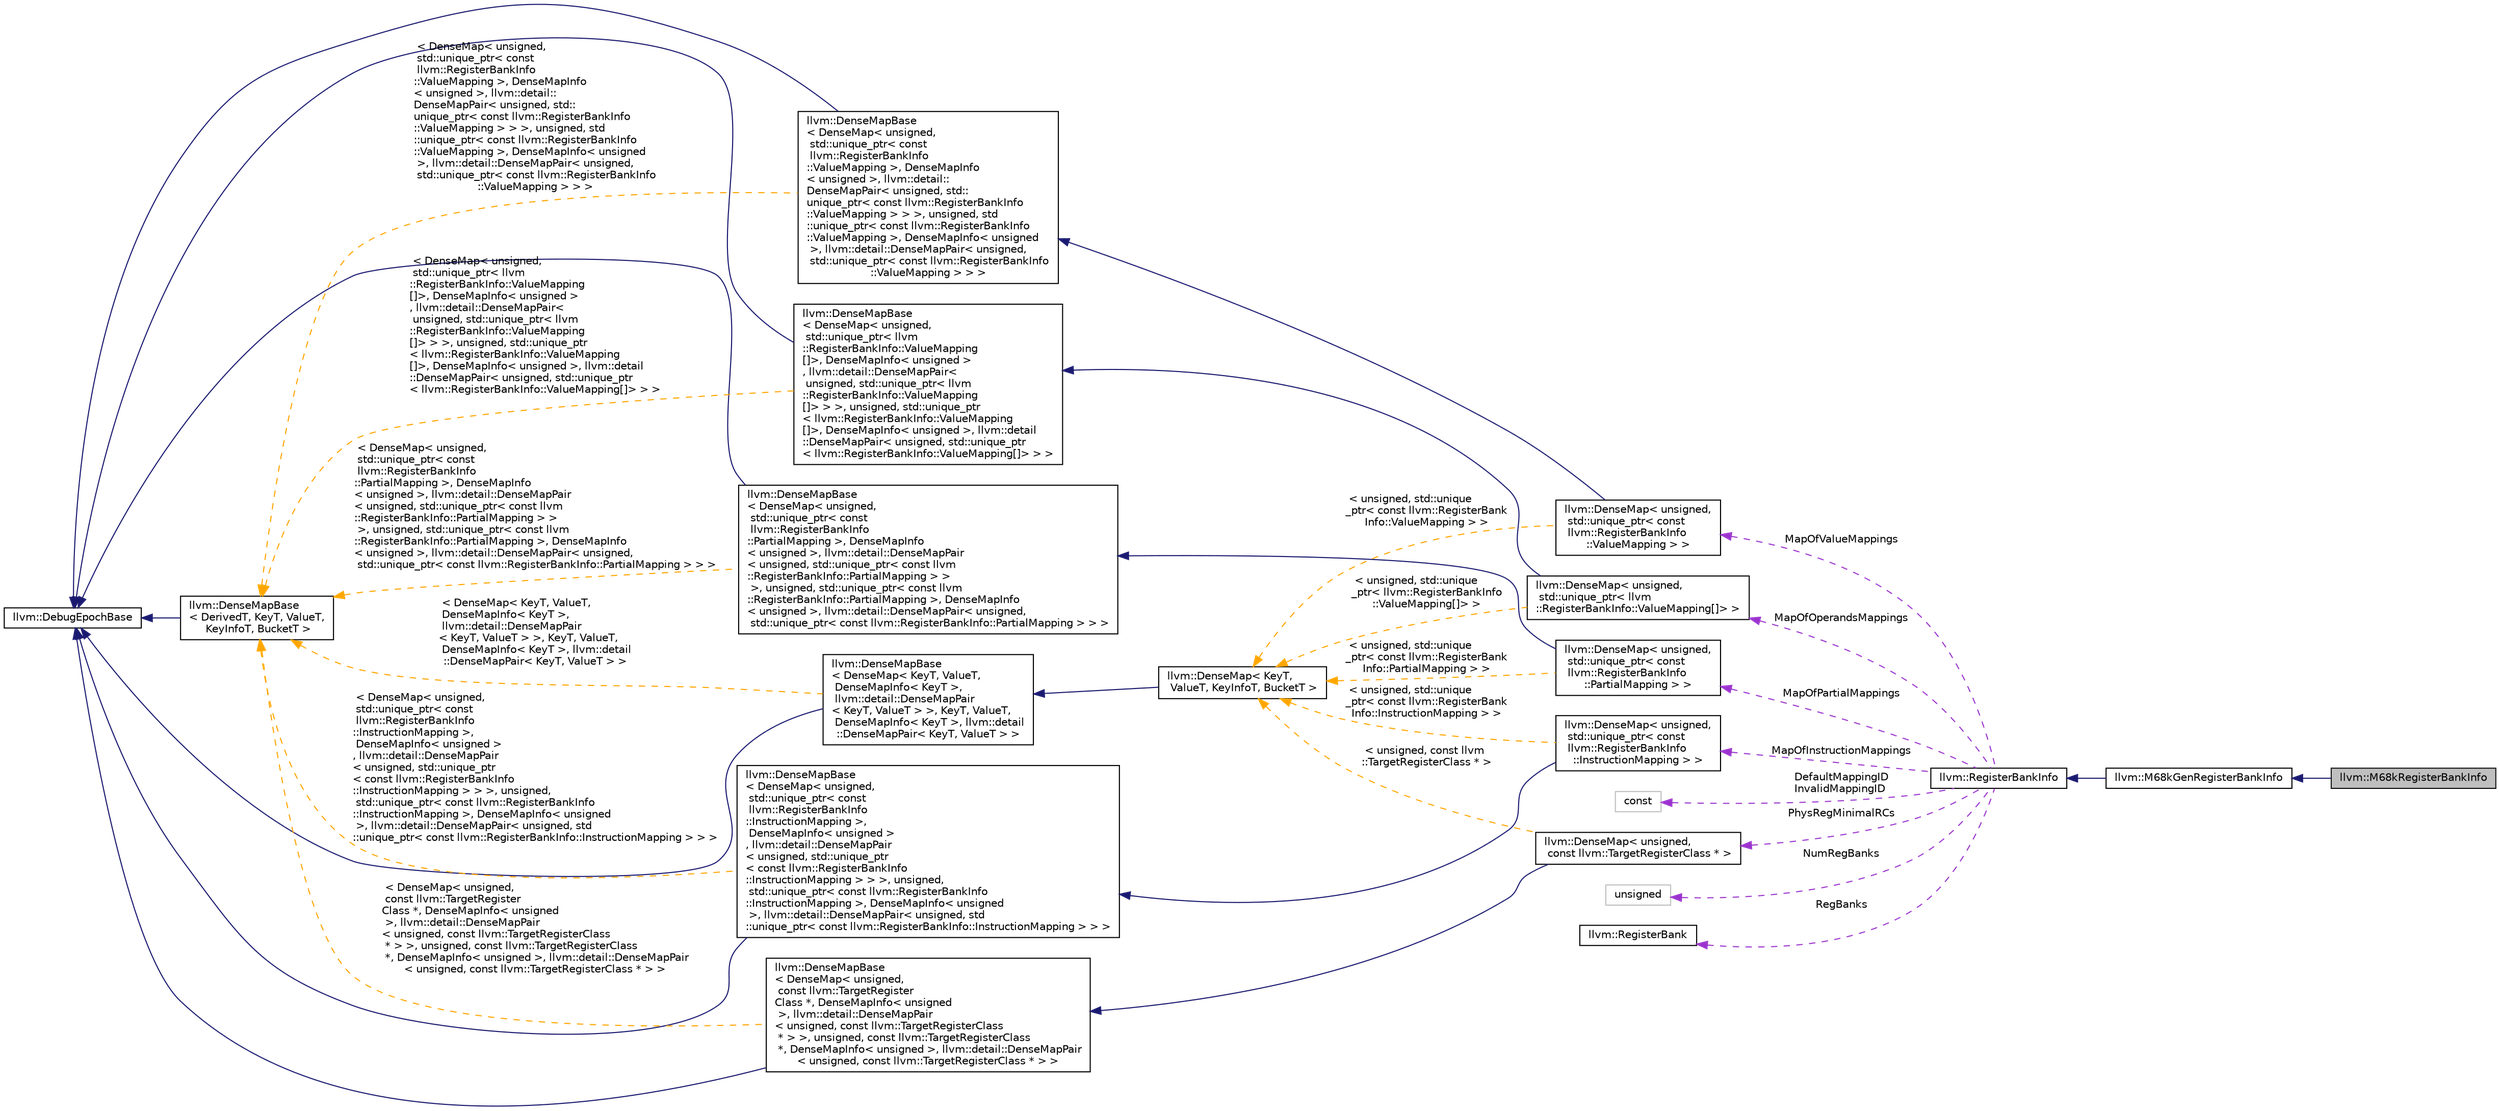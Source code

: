 digraph "llvm::M68kRegisterBankInfo"
{
 // LATEX_PDF_SIZE
  bgcolor="transparent";
  edge [fontname="Helvetica",fontsize="10",labelfontname="Helvetica",labelfontsize="10"];
  node [fontname="Helvetica",fontsize="10",shape=record];
  rankdir="LR";
  Node1 [label="llvm::M68kRegisterBankInfo",height=0.2,width=0.4,color="black", fillcolor="grey75", style="filled", fontcolor="black",tooltip="This class provides the information for the target register banks."];
  Node2 -> Node1 [dir="back",color="midnightblue",fontsize="10",style="solid",fontname="Helvetica"];
  Node2 [label="llvm::M68kGenRegisterBankInfo",height=0.2,width=0.4,color="black",URL="$classllvm_1_1M68kGenRegisterBankInfo.html",tooltip=" "];
  Node3 -> Node2 [dir="back",color="midnightblue",fontsize="10",style="solid",fontname="Helvetica"];
  Node3 [label="llvm::RegisterBankInfo",height=0.2,width=0.4,color="black",URL="$classllvm_1_1RegisterBankInfo.html",tooltip="Holds all the information related to register banks."];
  Node4 -> Node3 [dir="back",color="darkorchid3",fontsize="10",style="dashed",label=" MapOfValueMappings" ,fontname="Helvetica"];
  Node4 [label="llvm::DenseMap\< unsigned,\l std::unique_ptr\< const\l llvm::RegisterBankInfo\l::ValueMapping \> \>",height=0.2,width=0.4,color="black",URL="$classllvm_1_1DenseMap.html",tooltip=" "];
  Node5 -> Node4 [dir="back",color="midnightblue",fontsize="10",style="solid",fontname="Helvetica"];
  Node5 [label="llvm::DenseMapBase\l\< DenseMap\< unsigned,\l std::unique_ptr\< const\l llvm::RegisterBankInfo\l::ValueMapping \>, DenseMapInfo\l\< unsigned \>, llvm::detail::\lDenseMapPair\< unsigned, std::\lunique_ptr\< const llvm::RegisterBankInfo\l::ValueMapping \> \> \>, unsigned, std\l::unique_ptr\< const llvm::RegisterBankInfo\l::ValueMapping \>, DenseMapInfo\< unsigned\l \>, llvm::detail::DenseMapPair\< unsigned,\l std::unique_ptr\< const llvm::RegisterBankInfo\l::ValueMapping \> \> \>",height=0.2,width=0.4,color="black",URL="$classllvm_1_1DenseMapBase.html",tooltip=" "];
  Node6 -> Node5 [dir="back",color="midnightblue",fontsize="10",style="solid",fontname="Helvetica"];
  Node6 [label="llvm::DebugEpochBase",height=0.2,width=0.4,color="black",URL="$classllvm_1_1DebugEpochBase.html",tooltip="A base class for data structure classes wishing to make iterators (\"handles\") pointing into themselve..."];
  Node7 -> Node5 [dir="back",color="orange",fontsize="10",style="dashed",label=" \< DenseMap\< unsigned,\l std::unique_ptr\< const\l llvm::RegisterBankInfo\l::ValueMapping \>, DenseMapInfo\l\< unsigned \>, llvm::detail::\lDenseMapPair\< unsigned, std::\lunique_ptr\< const llvm::RegisterBankInfo\l::ValueMapping \> \> \>, unsigned, std\l::unique_ptr\< const llvm::RegisterBankInfo\l::ValueMapping \>, DenseMapInfo\< unsigned\l \>, llvm::detail::DenseMapPair\< unsigned,\l std::unique_ptr\< const llvm::RegisterBankInfo\l::ValueMapping \> \> \>" ,fontname="Helvetica"];
  Node7 [label="llvm::DenseMapBase\l\< DerivedT, KeyT, ValueT,\l KeyInfoT, BucketT \>",height=0.2,width=0.4,color="black",URL="$classllvm_1_1DenseMapBase.html",tooltip=" "];
  Node6 -> Node7 [dir="back",color="midnightblue",fontsize="10",style="solid",fontname="Helvetica"];
  Node8 -> Node4 [dir="back",color="orange",fontsize="10",style="dashed",label=" \< unsigned, std::unique\l_ptr\< const llvm::RegisterBank\lInfo::ValueMapping \> \>" ,fontname="Helvetica"];
  Node8 [label="llvm::DenseMap\< KeyT,\l ValueT, KeyInfoT, BucketT \>",height=0.2,width=0.4,color="black",URL="$classllvm_1_1DenseMap.html",tooltip=" "];
  Node9 -> Node8 [dir="back",color="midnightblue",fontsize="10",style="solid",fontname="Helvetica"];
  Node9 [label="llvm::DenseMapBase\l\< DenseMap\< KeyT, ValueT,\l DenseMapInfo\< KeyT \>,\l llvm::detail::DenseMapPair\l\< KeyT, ValueT \> \>, KeyT, ValueT,\l DenseMapInfo\< KeyT \>, llvm::detail\l::DenseMapPair\< KeyT, ValueT \> \>",height=0.2,width=0.4,color="black",URL="$classllvm_1_1DenseMapBase.html",tooltip=" "];
  Node6 -> Node9 [dir="back",color="midnightblue",fontsize="10",style="solid",fontname="Helvetica"];
  Node7 -> Node9 [dir="back",color="orange",fontsize="10",style="dashed",label=" \< DenseMap\< KeyT, ValueT,\l DenseMapInfo\< KeyT \>,\l llvm::detail::DenseMapPair\l\< KeyT, ValueT \> \>, KeyT, ValueT,\l DenseMapInfo\< KeyT \>, llvm::detail\l::DenseMapPair\< KeyT, ValueT \> \>" ,fontname="Helvetica"];
  Node10 -> Node3 [dir="back",color="darkorchid3",fontsize="10",style="dashed",label=" MapOfPartialMappings" ,fontname="Helvetica"];
  Node10 [label="llvm::DenseMap\< unsigned,\l std::unique_ptr\< const\l llvm::RegisterBankInfo\l::PartialMapping \> \>",height=0.2,width=0.4,color="black",URL="$classllvm_1_1DenseMap.html",tooltip=" "];
  Node11 -> Node10 [dir="back",color="midnightblue",fontsize="10",style="solid",fontname="Helvetica"];
  Node11 [label="llvm::DenseMapBase\l\< DenseMap\< unsigned,\l std::unique_ptr\< const\l llvm::RegisterBankInfo\l::PartialMapping \>, DenseMapInfo\l\< unsigned \>, llvm::detail::DenseMapPair\l\< unsigned, std::unique_ptr\< const llvm\l::RegisterBankInfo::PartialMapping \> \>\l \>, unsigned, std::unique_ptr\< const llvm\l::RegisterBankInfo::PartialMapping \>, DenseMapInfo\l\< unsigned \>, llvm::detail::DenseMapPair\< unsigned,\l std::unique_ptr\< const llvm::RegisterBankInfo::PartialMapping \> \> \>",height=0.2,width=0.4,color="black",URL="$classllvm_1_1DenseMapBase.html",tooltip=" "];
  Node6 -> Node11 [dir="back",color="midnightblue",fontsize="10",style="solid",fontname="Helvetica"];
  Node7 -> Node11 [dir="back",color="orange",fontsize="10",style="dashed",label=" \< DenseMap\< unsigned,\l std::unique_ptr\< const\l llvm::RegisterBankInfo\l::PartialMapping \>, DenseMapInfo\l\< unsigned \>, llvm::detail::DenseMapPair\l\< unsigned, std::unique_ptr\< const llvm\l::RegisterBankInfo::PartialMapping \> \>\l \>, unsigned, std::unique_ptr\< const llvm\l::RegisterBankInfo::PartialMapping \>, DenseMapInfo\l\< unsigned \>, llvm::detail::DenseMapPair\< unsigned,\l std::unique_ptr\< const llvm::RegisterBankInfo::PartialMapping \> \> \>" ,fontname="Helvetica"];
  Node8 -> Node10 [dir="back",color="orange",fontsize="10",style="dashed",label=" \< unsigned, std::unique\l_ptr\< const llvm::RegisterBank\lInfo::PartialMapping \> \>" ,fontname="Helvetica"];
  Node12 -> Node3 [dir="back",color="darkorchid3",fontsize="10",style="dashed",label=" MapOfOperandsMappings" ,fontname="Helvetica"];
  Node12 [label="llvm::DenseMap\< unsigned,\l std::unique_ptr\< llvm\l::RegisterBankInfo::ValueMapping[]\> \>",height=0.2,width=0.4,color="black",URL="$classllvm_1_1DenseMap.html",tooltip=" "];
  Node13 -> Node12 [dir="back",color="midnightblue",fontsize="10",style="solid",fontname="Helvetica"];
  Node13 [label="llvm::DenseMapBase\l\< DenseMap\< unsigned,\l std::unique_ptr\< llvm\l::RegisterBankInfo::ValueMapping\l[]\>, DenseMapInfo\< unsigned \>\l, llvm::detail::DenseMapPair\<\l unsigned, std::unique_ptr\< llvm\l::RegisterBankInfo::ValueMapping\l[]\> \> \>, unsigned, std::unique_ptr\l\< llvm::RegisterBankInfo::ValueMapping\l[]\>, DenseMapInfo\< unsigned \>, llvm::detail\l::DenseMapPair\< unsigned, std::unique_ptr\l\< llvm::RegisterBankInfo::ValueMapping[]\> \> \>",height=0.2,width=0.4,color="black",URL="$classllvm_1_1DenseMapBase.html",tooltip=" "];
  Node6 -> Node13 [dir="back",color="midnightblue",fontsize="10",style="solid",fontname="Helvetica"];
  Node7 -> Node13 [dir="back",color="orange",fontsize="10",style="dashed",label=" \< DenseMap\< unsigned,\l std::unique_ptr\< llvm\l::RegisterBankInfo::ValueMapping\l[]\>, DenseMapInfo\< unsigned \>\l, llvm::detail::DenseMapPair\<\l unsigned, std::unique_ptr\< llvm\l::RegisterBankInfo::ValueMapping\l[]\> \> \>, unsigned, std::unique_ptr\l\< llvm::RegisterBankInfo::ValueMapping\l[]\>, DenseMapInfo\< unsigned \>, llvm::detail\l::DenseMapPair\< unsigned, std::unique_ptr\l\< llvm::RegisterBankInfo::ValueMapping[]\> \> \>" ,fontname="Helvetica"];
  Node8 -> Node12 [dir="back",color="orange",fontsize="10",style="dashed",label=" \< unsigned, std::unique\l_ptr\< llvm::RegisterBankInfo\l::ValueMapping[]\> \>" ,fontname="Helvetica"];
  Node14 -> Node3 [dir="back",color="darkorchid3",fontsize="10",style="dashed",label=" PhysRegMinimalRCs" ,fontname="Helvetica"];
  Node14 [label="llvm::DenseMap\< unsigned,\l const llvm::TargetRegisterClass * \>",height=0.2,width=0.4,color="black",URL="$classllvm_1_1DenseMap.html",tooltip=" "];
  Node15 -> Node14 [dir="back",color="midnightblue",fontsize="10",style="solid",fontname="Helvetica"];
  Node15 [label="llvm::DenseMapBase\l\< DenseMap\< unsigned,\l const llvm::TargetRegister\lClass *, DenseMapInfo\< unsigned\l \>, llvm::detail::DenseMapPair\l\< unsigned, const llvm::TargetRegisterClass\l * \> \>, unsigned, const llvm::TargetRegisterClass\l *, DenseMapInfo\< unsigned \>, llvm::detail::DenseMapPair\l\< unsigned, const llvm::TargetRegisterClass * \> \>",height=0.2,width=0.4,color="black",URL="$classllvm_1_1DenseMapBase.html",tooltip=" "];
  Node6 -> Node15 [dir="back",color="midnightblue",fontsize="10",style="solid",fontname="Helvetica"];
  Node7 -> Node15 [dir="back",color="orange",fontsize="10",style="dashed",label=" \< DenseMap\< unsigned,\l const llvm::TargetRegister\lClass *, DenseMapInfo\< unsigned\l \>, llvm::detail::DenseMapPair\l\< unsigned, const llvm::TargetRegisterClass\l * \> \>, unsigned, const llvm::TargetRegisterClass\l *, DenseMapInfo\< unsigned \>, llvm::detail::DenseMapPair\l\< unsigned, const llvm::TargetRegisterClass * \> \>" ,fontname="Helvetica"];
  Node8 -> Node14 [dir="back",color="orange",fontsize="10",style="dashed",label=" \< unsigned, const llvm\l::TargetRegisterClass * \>" ,fontname="Helvetica"];
  Node16 -> Node3 [dir="back",color="darkorchid3",fontsize="10",style="dashed",label=" DefaultMappingID\nInvalidMappingID" ,fontname="Helvetica"];
  Node16 [label="const",height=0.2,width=0.4,color="grey75",tooltip=" "];
  Node17 -> Node3 [dir="back",color="darkorchid3",fontsize="10",style="dashed",label=" MapOfInstructionMappings" ,fontname="Helvetica"];
  Node17 [label="llvm::DenseMap\< unsigned,\l std::unique_ptr\< const\l llvm::RegisterBankInfo\l::InstructionMapping \> \>",height=0.2,width=0.4,color="black",URL="$classllvm_1_1DenseMap.html",tooltip=" "];
  Node18 -> Node17 [dir="back",color="midnightblue",fontsize="10",style="solid",fontname="Helvetica"];
  Node18 [label="llvm::DenseMapBase\l\< DenseMap\< unsigned,\l std::unique_ptr\< const\l llvm::RegisterBankInfo\l::InstructionMapping \>,\l DenseMapInfo\< unsigned \>\l, llvm::detail::DenseMapPair\l\< unsigned, std::unique_ptr\l\< const llvm::RegisterBankInfo\l::InstructionMapping \> \> \>, unsigned,\l std::unique_ptr\< const llvm::RegisterBankInfo\l::InstructionMapping \>, DenseMapInfo\< unsigned\l \>, llvm::detail::DenseMapPair\< unsigned, std\l::unique_ptr\< const llvm::RegisterBankInfo::InstructionMapping \> \> \>",height=0.2,width=0.4,color="black",URL="$classllvm_1_1DenseMapBase.html",tooltip=" "];
  Node6 -> Node18 [dir="back",color="midnightblue",fontsize="10",style="solid",fontname="Helvetica"];
  Node7 -> Node18 [dir="back",color="orange",fontsize="10",style="dashed",label=" \< DenseMap\< unsigned,\l std::unique_ptr\< const\l llvm::RegisterBankInfo\l::InstructionMapping \>,\l DenseMapInfo\< unsigned \>\l, llvm::detail::DenseMapPair\l\< unsigned, std::unique_ptr\l\< const llvm::RegisterBankInfo\l::InstructionMapping \> \> \>, unsigned,\l std::unique_ptr\< const llvm::RegisterBankInfo\l::InstructionMapping \>, DenseMapInfo\< unsigned\l \>, llvm::detail::DenseMapPair\< unsigned, std\l::unique_ptr\< const llvm::RegisterBankInfo::InstructionMapping \> \> \>" ,fontname="Helvetica"];
  Node8 -> Node17 [dir="back",color="orange",fontsize="10",style="dashed",label=" \< unsigned, std::unique\l_ptr\< const llvm::RegisterBank\lInfo::InstructionMapping \> \>" ,fontname="Helvetica"];
  Node19 -> Node3 [dir="back",color="darkorchid3",fontsize="10",style="dashed",label=" NumRegBanks" ,fontname="Helvetica"];
  Node19 [label="unsigned",height=0.2,width=0.4,color="grey75",tooltip=" "];
  Node20 -> Node3 [dir="back",color="darkorchid3",fontsize="10",style="dashed",label=" RegBanks" ,fontname="Helvetica"];
  Node20 [label="llvm::RegisterBank",height=0.2,width=0.4,color="black",URL="$classllvm_1_1RegisterBank.html",tooltip="This class implements the register bank concept."];
}
